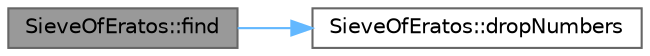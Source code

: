 digraph "SieveOfEratos::find"
{
 // LATEX_PDF_SIZE
  bgcolor="transparent";
  edge [fontname=Helvetica,fontsize=10,labelfontname=Helvetica,labelfontsize=10];
  node [fontname=Helvetica,fontsize=10,shape=box,height=0.2,width=0.4];
  rankdir="LR";
  Node1 [id="Node000001",label="SieveOfEratos::find",height=0.2,width=0.4,color="gray40", fillcolor="grey60", style="filled", fontcolor="black",tooltip="Busca números primos hasta el límite especificado."];
  Node1 -> Node2 [id="edge1_Node000001_Node000002",color="steelblue1",style="solid",tooltip=" "];
  Node2 [id="Node000002",label="SieveOfEratos::dropNumbers",height=0.2,width=0.4,color="grey40", fillcolor="white", style="filled",URL="$class_sieve_of_eratos.html#a8cf2c0fe3acdb4800aa49e4a50cb2bb3",tooltip=" "];
}
